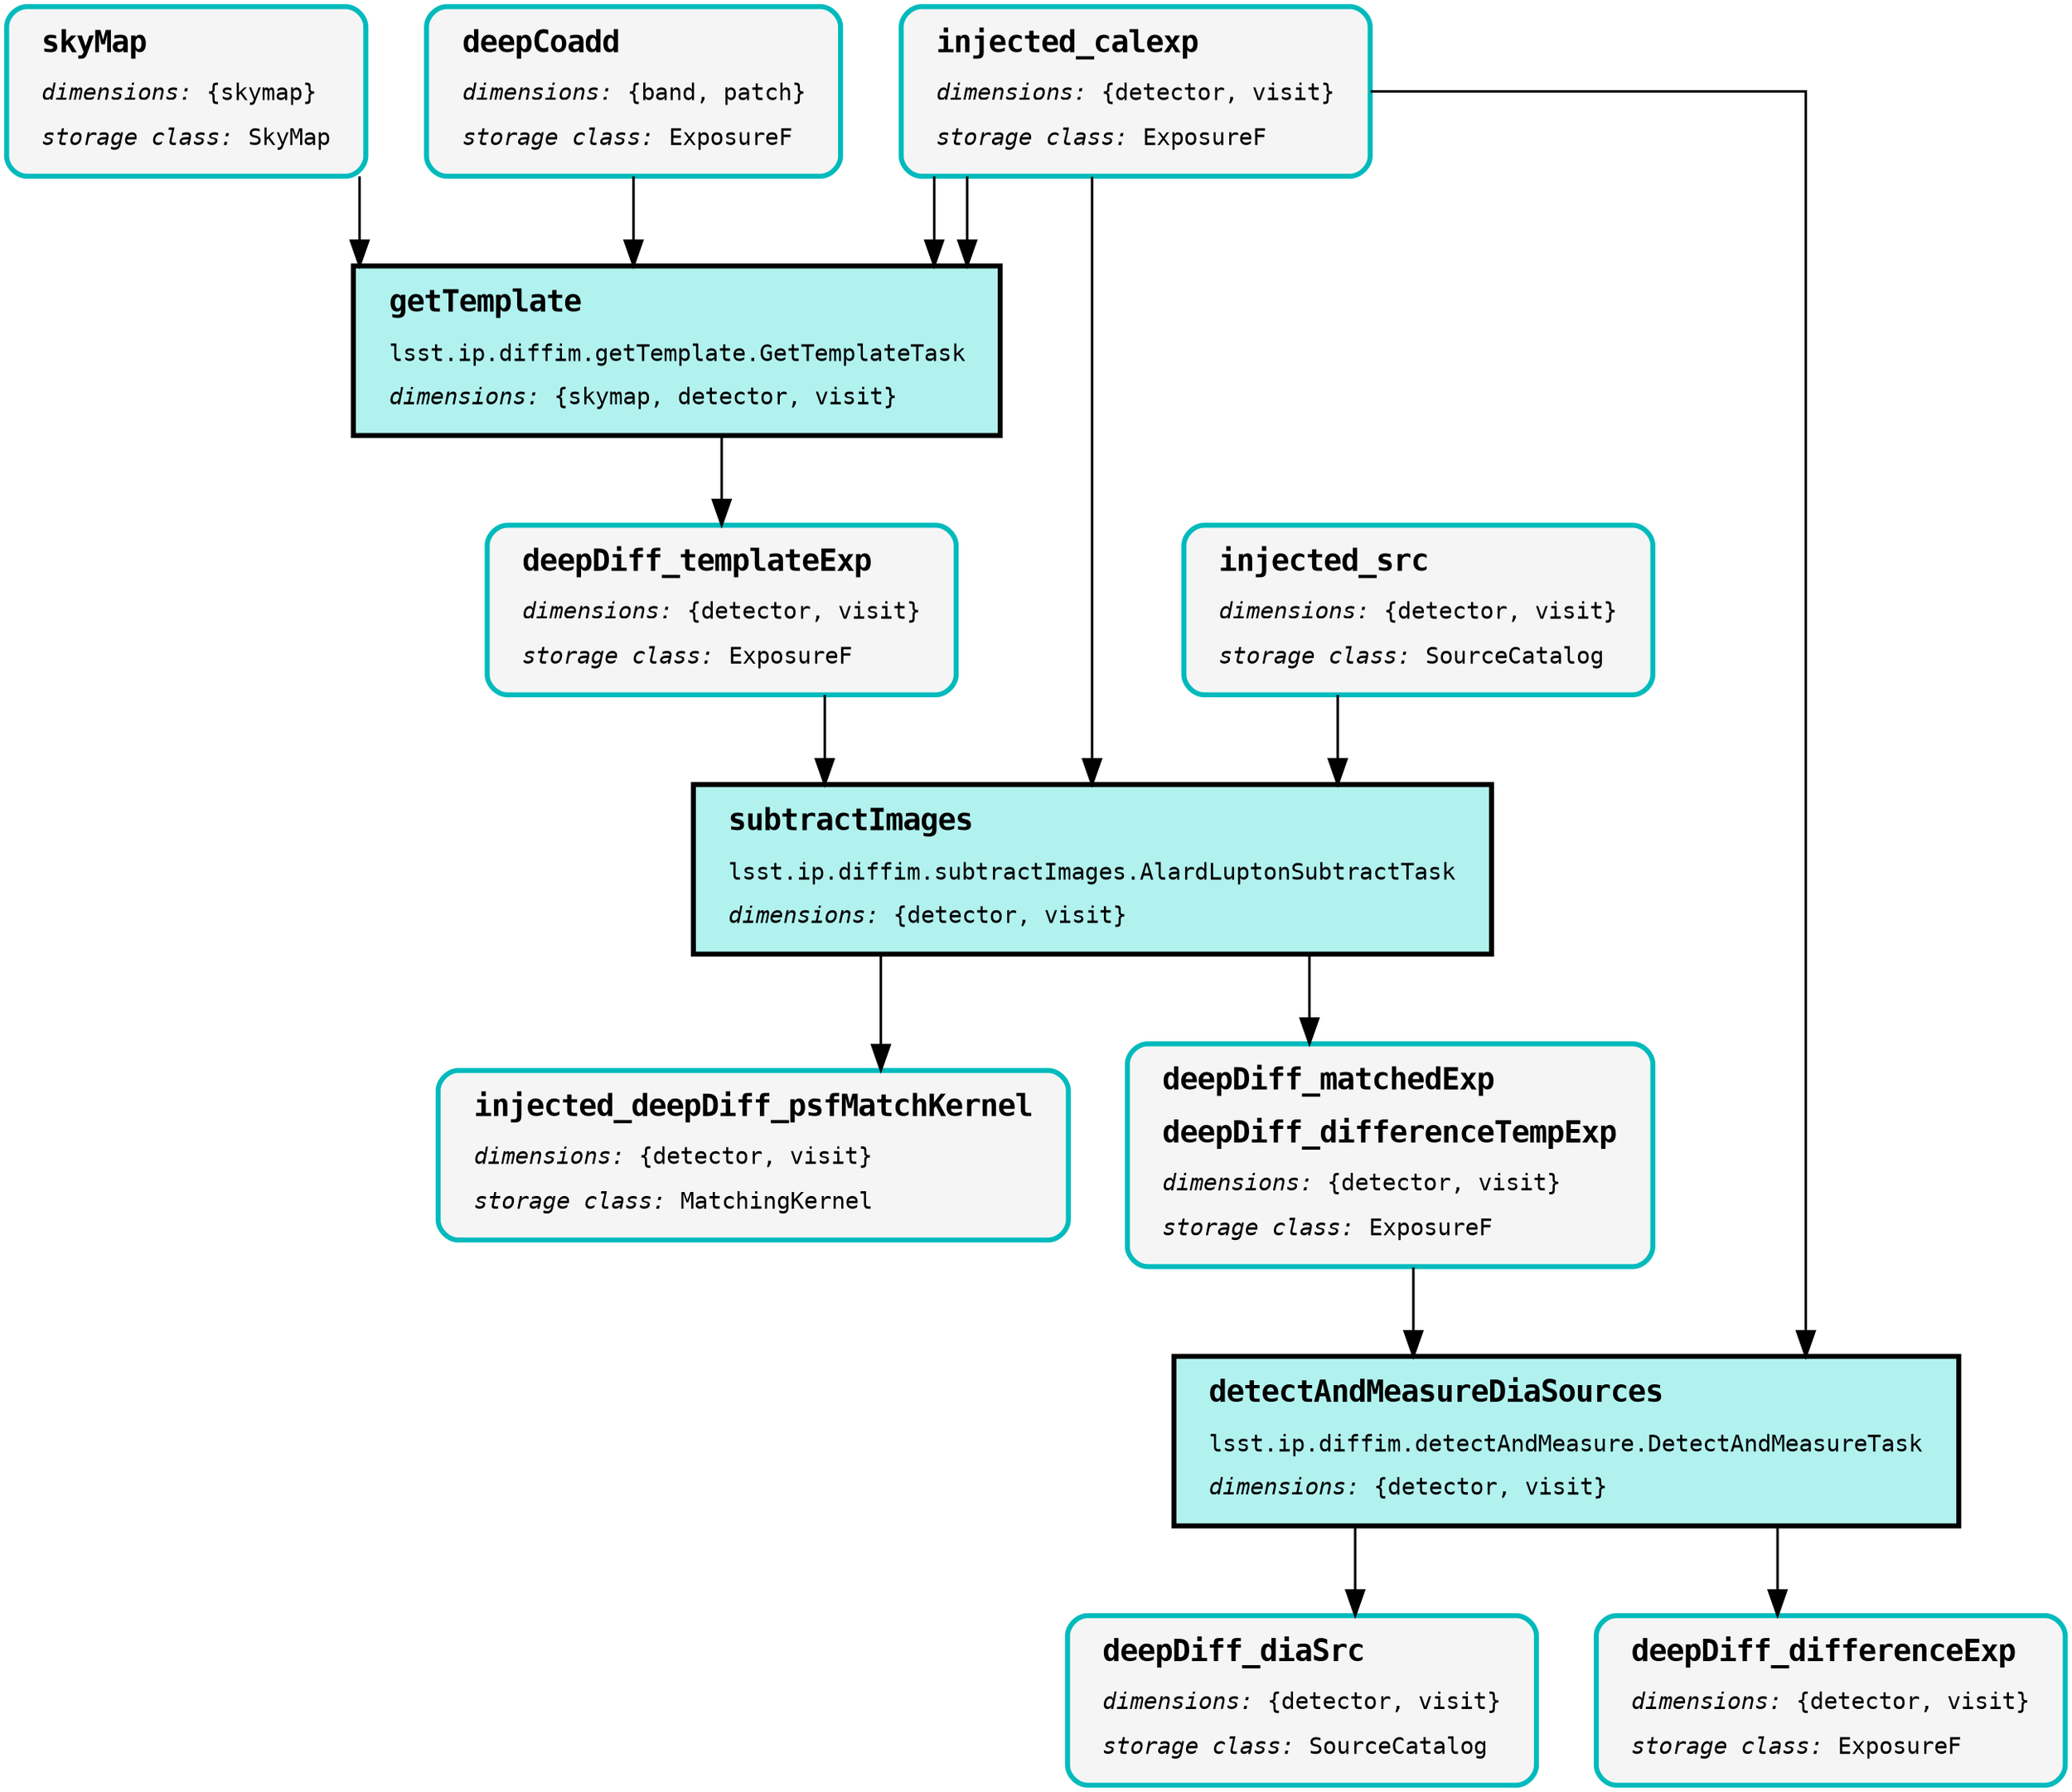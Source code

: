 digraph Pipeline {
graph [splines="ortho", nodesep="0.5", ranksep="0.75"];
node [shape="box", fontname="Monospace", fontsize="14", margin="0.2,0.1", penwidth="3"];
edge [color="black", arrowsize="1.5", penwidth="1.5", pad="10mm"];
"getTemplate:2" [style="filled", color="black", fillcolor="#B1F2EF", label=<<TABLE BORDER="0" CELLPADDING="5"><TR><TD ALIGN="LEFT"><B><FONT POINT-SIZE="18">getTemplate</FONT></B></TD></TR><TR><TD ALIGN="LEFT">lsst.ip.diffim.getTemplate.GetTemplateTask</TD></TR><TR><TD ALIGN="LEFT"><I>dimensions:</I>&nbsp;{skymap, detector, visit}</TD></TR></TABLE>>];
"skyMap:0" [style="rounded,filled,bold", color="#00BABC", fillcolor="#F5F5F5", label=<<TABLE BORDER="0" CELLPADDING="5"><TR><TD ALIGN="LEFT"><B><FONT POINT-SIZE="18">skyMap</FONT></B></TD></TR><TR><TD ALIGN="LEFT"><I>dimensions:</I>&nbsp;{skymap}</TD></TR><TR><TD ALIGN="LEFT"><I>storage class:</I>&nbsp;SkyMap</TD></TR></TABLE>>];
"injected_calexp:0" [style="rounded,filled,bold", color="#00BABC", fillcolor="#F5F5F5", label=<<TABLE BORDER="0" CELLPADDING="5"><TR><TD ALIGN="LEFT"><B><FONT POINT-SIZE="18">injected_calexp</FONT></B></TD></TR><TR><TD ALIGN="LEFT"><I>dimensions:</I>&nbsp;{detector, visit}</TD></TR><TR><TD ALIGN="LEFT"><I>storage class:</I>&nbsp;ExposureF</TD></TR></TABLE>>];
"deepCoadd:0" [style="rounded,filled,bold", color="#00BABC", fillcolor="#F5F5F5", label=<<TABLE BORDER="0" CELLPADDING="5"><TR><TD ALIGN="LEFT"><B><FONT POINT-SIZE="18">deepCoadd</FONT></B></TD></TR><TR><TD ALIGN="LEFT"><I>dimensions:</I>&nbsp;{band, patch}</TD></TR><TR><TD ALIGN="LEFT"><I>storage class:</I>&nbsp;ExposureF</TD></TR></TABLE>>];
"deepDiff_templateExp:0" [style="rounded,filled,bold", color="#00BABC", fillcolor="#F5F5F5", label=<<TABLE BORDER="0" CELLPADDING="5"><TR><TD ALIGN="LEFT"><B><FONT POINT-SIZE="18">deepDiff_templateExp</FONT></B></TD></TR><TR><TD ALIGN="LEFT"><I>dimensions:</I>&nbsp;{detector, visit}</TD></TR><TR><TD ALIGN="LEFT"><I>storage class:</I>&nbsp;ExposureF</TD></TR></TABLE>>];
"subtractImages:2" [style="filled", color="black", fillcolor="#B1F2EF", label=<<TABLE BORDER="0" CELLPADDING="5"><TR><TD ALIGN="LEFT"><B><FONT POINT-SIZE="18">subtractImages</FONT></B></TD></TR><TR><TD ALIGN="LEFT">lsst.ip.diffim.subtractImages.AlardLuptonSubtractTask</TD></TR><TR><TD ALIGN="LEFT"><I>dimensions:</I>&nbsp;{detector, visit}</TD></TR></TABLE>>];
"injected_src:0" [style="rounded,filled,bold", color="#00BABC", fillcolor="#F5F5F5", label=<<TABLE BORDER="0" CELLPADDING="5"><TR><TD ALIGN="LEFT"><B><FONT POINT-SIZE="18">injected_src</FONT></B></TD></TR><TR><TD ALIGN="LEFT"><I>dimensions:</I>&nbsp;{detector, visit}</TD></TR><TR><TD ALIGN="LEFT"><I>storage class:</I>&nbsp;SourceCatalog</TD></TR></TABLE>>];
"injected_deepDiff_psfMatchKernel:0" [style="rounded,filled,bold", color="#00BABC", fillcolor="#F5F5F5", label=<<TABLE BORDER="0" CELLPADDING="5"><TR><TD ALIGN="LEFT"><B><FONT POINT-SIZE="18">injected_deepDiff_psfMatchKernel</FONT></B></TD></TR><TR><TD ALIGN="LEFT"><I>dimensions:</I>&nbsp;{detector, visit}</TD></TR><TR><TD ALIGN="LEFT"><I>storage class:</I>&nbsp;MatchingKernel</TD></TR></TABLE>>];
"detectAndMeasureDiaSources:2" [style="filled", color="black", fillcolor="#B1F2EF", label=<<TABLE BORDER="0" CELLPADDING="5"><TR><TD ALIGN="LEFT"><B><FONT POINT-SIZE="18">detectAndMeasureDiaSources</FONT></B></TD></TR><TR><TD ALIGN="LEFT">lsst.ip.diffim.detectAndMeasure.DetectAndMeasureTask</TD></TR><TR><TD ALIGN="LEFT"><I>dimensions:</I>&nbsp;{detector, visit}</TD></TR></TABLE>>];
"deepDiff_diaSrc:0" [style="rounded,filled,bold", color="#00BABC", fillcolor="#F5F5F5", label=<<TABLE BORDER="0" CELLPADDING="5"><TR><TD ALIGN="LEFT"><B><FONT POINT-SIZE="18">deepDiff_diaSrc</FONT></B></TD></TR><TR><TD ALIGN="LEFT"><I>dimensions:</I>&nbsp;{detector, visit}</TD></TR><TR><TD ALIGN="LEFT"><I>storage class:</I>&nbsp;SourceCatalog</TD></TR></TABLE>>];
"deepDiff_differenceExp:0" [style="rounded,filled,bold", color="#00BABC", fillcolor="#F5F5F5", label=<<TABLE BORDER="0" CELLPADDING="5"><TR><TD ALIGN="LEFT"><B><FONT POINT-SIZE="18">deepDiff_differenceExp</FONT></B></TD></TR><TR><TD ALIGN="LEFT"><I>dimensions:</I>&nbsp;{detector, visit}</TD></TR><TR><TD ALIGN="LEFT"><I>storage class:</I>&nbsp;ExposureF</TD></TR></TABLE>>];
"34fdb821:0" [style="rounded,filled,bold", color="#00BABC", fillcolor="#F5F5F5", label=<<TABLE BORDER="0" CELLPADDING="5"><TR><TD ALIGN="LEFT"><B><FONT POINT-SIZE="18">deepDiff_matchedExp</FONT></B></TD></TR><TR><TD ALIGN="LEFT"><B><FONT POINT-SIZE="18">deepDiff_differenceTempExp</FONT></B></TD></TR><TR><TD ALIGN="LEFT"><I>dimensions:</I>&nbsp;{detector, visit}</TD></TR><TR><TD ALIGN="LEFT"><I>storage class:</I>&nbsp;ExposureF</TD></TR></TABLE>>];
"getTemplate:2" -> "deepDiff_templateExp:0";
"skyMap:0" -> "getTemplate:2";
"injected_calexp:0" -> "getTemplate:2";
"injected_calexp:0" -> "getTemplate:2";
"injected_calexp:0" -> "subtractImages:2";
"injected_calexp:0" -> "detectAndMeasureDiaSources:2";
"deepCoadd:0" -> "getTemplate:2";
"deepDiff_templateExp:0" -> "subtractImages:2";
"subtractImages:2" -> "injected_deepDiff_psfMatchKernel:0";
"subtractImages:2" -> "34fdb821:0";
"injected_src:0" -> "subtractImages:2";
"detectAndMeasureDiaSources:2" -> "deepDiff_diaSrc:0";
"detectAndMeasureDiaSources:2" -> "deepDiff_differenceExp:0";
"34fdb821:0" -> "detectAndMeasureDiaSources:2";
}
